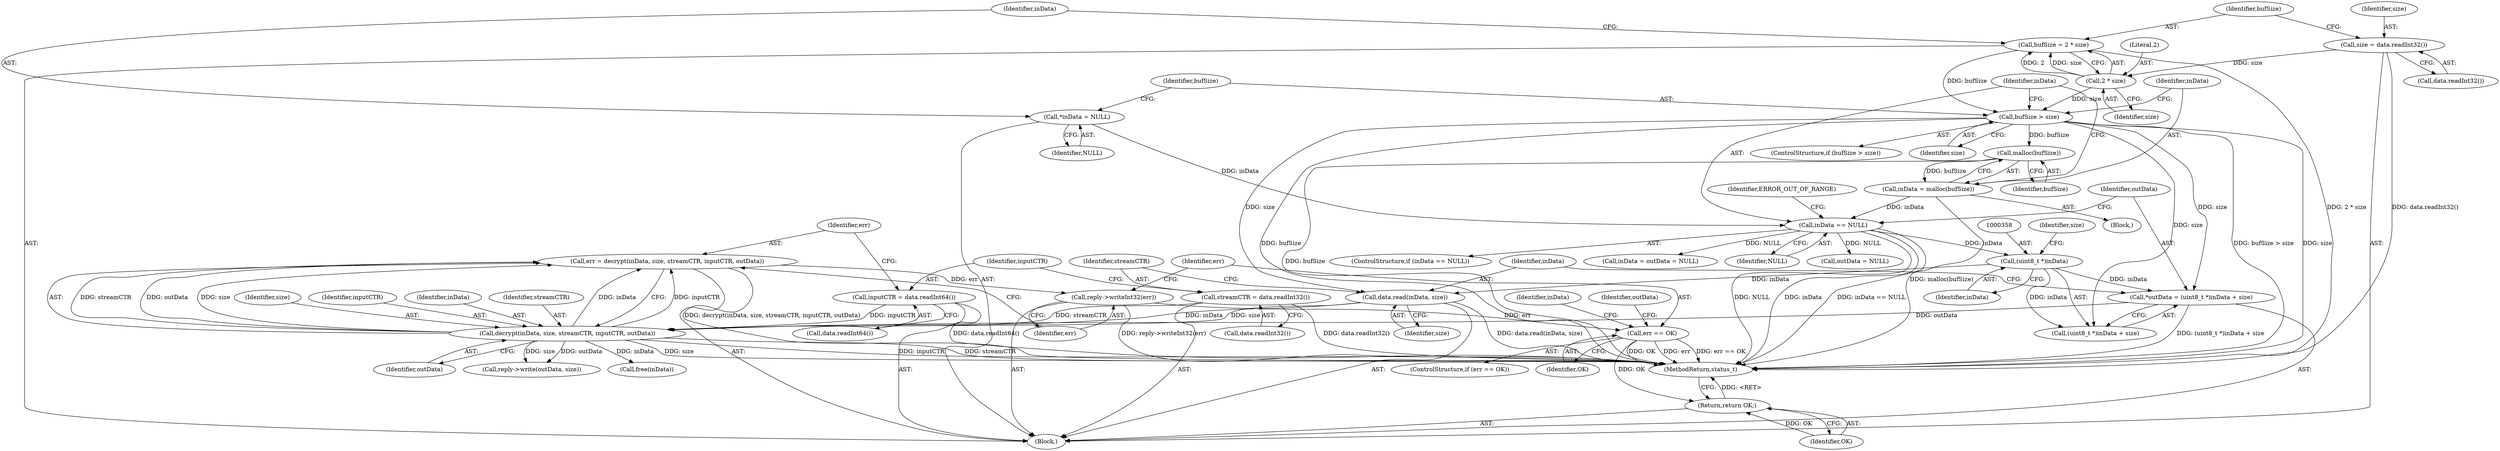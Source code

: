 digraph "0_Android_9667e3eff2d34c3797c3b529370de47b2c1f1bf6@API" {
"1000373" [label="(Call,err = decrypt(inData, size, streamCTR, inputCTR, outData))"];
"1000375" [label="(Call,decrypt(inData, size, streamCTR, inputCTR, outData))"];
"1000361" [label="(Call,data.read(inData, size))"];
"1000357" [label="(Call,(uint8_t *)inData)"];
"1000345" [label="(Call,inData == NULL)"];
"1000332" [label="(Call,*inData = NULL)"];
"1000340" [label="(Call,inData = malloc(bufSize))"];
"1000342" [label="(Call,malloc(bufSize))"];
"1000336" [label="(Call,bufSize > size)"];
"1000326" [label="(Call,bufSize = 2 * size)"];
"1000328" [label="(Call,2 * size)"];
"1000322" [label="(Call,size = data.readInt32())"];
"1000365" [label="(Call,streamCTR = data.readInt32())"];
"1000369" [label="(Call,inputCTR = data.readInt64())"];
"1000354" [label="(Call,*outData = (uint8_t *)inData + size)"];
"1000381" [label="(Call,reply->writeInt32(err))"];
"1000384" [label="(Call,err == OK)"];
"1000398" [label="(Return,return OK;)"];
"1000395" [label="(Call,outData = NULL)"];
"1000354" [label="(Call,*outData = (uint8_t *)inData + size)"];
"1000346" [label="(Identifier,inData)"];
"1000360" [label="(Identifier,size)"];
"1000322" [label="(Call,size = data.readInt32())"];
"1000335" [label="(ControlStructure,if (bufSize > size))"];
"1000382" [label="(Identifier,err)"];
"1000329" [label="(Literal,2)"];
"1000345" [label="(Call,inData == NULL)"];
"1000330" [label="(Identifier,size)"];
"1000347" [label="(Identifier,NULL)"];
"1000324" [label="(Call,data.readInt32())"];
"1000343" [label="(Identifier,bufSize)"];
"1000369" [label="(Call,inputCTR = data.readInt64())"];
"1000373" [label="(Call,err = decrypt(inData, size, streamCTR, inputCTR, outData))"];
"1000377" [label="(Identifier,size)"];
"1000383" [label="(ControlStructure,if (err == OK))"];
"1000381" [label="(Call,reply->writeInt32(err))"];
"1000380" [label="(Identifier,outData)"];
"1000356" [label="(Call,(uint8_t *)inData + size)"];
"1000367" [label="(Call,data.readInt32())"];
"1000342" [label="(Call,malloc(bufSize))"];
"1000375" [label="(Call,decrypt(inData, size, streamCTR, inputCTR, outData))"];
"1000332" [label="(Call,*inData = NULL)"];
"1000371" [label="(Call,data.readInt64())"];
"1000385" [label="(Identifier,err)"];
"1000399" [label="(Identifier,OK)"];
"1000374" [label="(Identifier,err)"];
"1000379" [label="(Identifier,inputCTR)"];
"1000361" [label="(Call,data.read(inData, size))"];
"1000341" [label="(Identifier,inData)"];
"1000336" [label="(Call,bufSize > size)"];
"1000326" [label="(Call,bufSize = 2 * size)"];
"1000386" [label="(Identifier,OK)"];
"1000334" [label="(Identifier,NULL)"];
"1000407" [label="(MethodReturn,status_t)"];
"1000320" [label="(Block,)"];
"1000323" [label="(Identifier,size)"];
"1000338" [label="(Identifier,size)"];
"1000398" [label="(Return,return OK;)"];
"1000376" [label="(Identifier,inData)"];
"1000344" [label="(ControlStructure,if (inData == NULL))"];
"1000333" [label="(Identifier,inData)"];
"1000350" [label="(Identifier,ERROR_OUT_OF_RANGE)"];
"1000378" [label="(Identifier,streamCTR)"];
"1000340" [label="(Call,inData = malloc(bufSize))"];
"1000327" [label="(Identifier,bufSize)"];
"1000357" [label="(Call,(uint8_t *)inData)"];
"1000393" [label="(Call,inData = outData = NULL)"];
"1000392" [label="(Identifier,inData)"];
"1000355" [label="(Identifier,outData)"];
"1000339" [label="(Block,)"];
"1000365" [label="(Call,streamCTR = data.readInt32())"];
"1000328" [label="(Call,2 * size)"];
"1000362" [label="(Identifier,inData)"];
"1000366" [label="(Identifier,streamCTR)"];
"1000370" [label="(Identifier,inputCTR)"];
"1000384" [label="(Call,err == OK)"];
"1000388" [label="(Call,reply->write(outData, size))"];
"1000363" [label="(Identifier,size)"];
"1000337" [label="(Identifier,bufSize)"];
"1000391" [label="(Call,free(inData))"];
"1000359" [label="(Identifier,inData)"];
"1000389" [label="(Identifier,outData)"];
"1000373" -> "1000320"  [label="AST: "];
"1000373" -> "1000375"  [label="CFG: "];
"1000374" -> "1000373"  [label="AST: "];
"1000375" -> "1000373"  [label="AST: "];
"1000382" -> "1000373"  [label="CFG: "];
"1000373" -> "1000407"  [label="DDG: decrypt(inData, size, streamCTR, inputCTR, outData)"];
"1000375" -> "1000373"  [label="DDG: streamCTR"];
"1000375" -> "1000373"  [label="DDG: outData"];
"1000375" -> "1000373"  [label="DDG: size"];
"1000375" -> "1000373"  [label="DDG: inData"];
"1000375" -> "1000373"  [label="DDG: inputCTR"];
"1000373" -> "1000381"  [label="DDG: err"];
"1000375" -> "1000380"  [label="CFG: "];
"1000376" -> "1000375"  [label="AST: "];
"1000377" -> "1000375"  [label="AST: "];
"1000378" -> "1000375"  [label="AST: "];
"1000379" -> "1000375"  [label="AST: "];
"1000380" -> "1000375"  [label="AST: "];
"1000375" -> "1000407"  [label="DDG: size"];
"1000375" -> "1000407"  [label="DDG: inputCTR"];
"1000375" -> "1000407"  [label="DDG: streamCTR"];
"1000361" -> "1000375"  [label="DDG: inData"];
"1000361" -> "1000375"  [label="DDG: size"];
"1000365" -> "1000375"  [label="DDG: streamCTR"];
"1000369" -> "1000375"  [label="DDG: inputCTR"];
"1000354" -> "1000375"  [label="DDG: outData"];
"1000375" -> "1000388"  [label="DDG: outData"];
"1000375" -> "1000388"  [label="DDG: size"];
"1000375" -> "1000391"  [label="DDG: inData"];
"1000361" -> "1000320"  [label="AST: "];
"1000361" -> "1000363"  [label="CFG: "];
"1000362" -> "1000361"  [label="AST: "];
"1000363" -> "1000361"  [label="AST: "];
"1000366" -> "1000361"  [label="CFG: "];
"1000361" -> "1000407"  [label="DDG: data.read(inData, size)"];
"1000357" -> "1000361"  [label="DDG: inData"];
"1000336" -> "1000361"  [label="DDG: size"];
"1000357" -> "1000356"  [label="AST: "];
"1000357" -> "1000359"  [label="CFG: "];
"1000358" -> "1000357"  [label="AST: "];
"1000359" -> "1000357"  [label="AST: "];
"1000360" -> "1000357"  [label="CFG: "];
"1000357" -> "1000354"  [label="DDG: inData"];
"1000357" -> "1000356"  [label="DDG: inData"];
"1000345" -> "1000357"  [label="DDG: inData"];
"1000345" -> "1000344"  [label="AST: "];
"1000345" -> "1000347"  [label="CFG: "];
"1000346" -> "1000345"  [label="AST: "];
"1000347" -> "1000345"  [label="AST: "];
"1000350" -> "1000345"  [label="CFG: "];
"1000355" -> "1000345"  [label="CFG: "];
"1000345" -> "1000407"  [label="DDG: NULL"];
"1000345" -> "1000407"  [label="DDG: inData"];
"1000345" -> "1000407"  [label="DDG: inData == NULL"];
"1000332" -> "1000345"  [label="DDG: inData"];
"1000340" -> "1000345"  [label="DDG: inData"];
"1000345" -> "1000393"  [label="DDG: NULL"];
"1000345" -> "1000395"  [label="DDG: NULL"];
"1000332" -> "1000320"  [label="AST: "];
"1000332" -> "1000334"  [label="CFG: "];
"1000333" -> "1000332"  [label="AST: "];
"1000334" -> "1000332"  [label="AST: "];
"1000337" -> "1000332"  [label="CFG: "];
"1000340" -> "1000339"  [label="AST: "];
"1000340" -> "1000342"  [label="CFG: "];
"1000341" -> "1000340"  [label="AST: "];
"1000342" -> "1000340"  [label="AST: "];
"1000346" -> "1000340"  [label="CFG: "];
"1000340" -> "1000407"  [label="DDG: malloc(bufSize)"];
"1000342" -> "1000340"  [label="DDG: bufSize"];
"1000342" -> "1000343"  [label="CFG: "];
"1000343" -> "1000342"  [label="AST: "];
"1000342" -> "1000407"  [label="DDG: bufSize"];
"1000336" -> "1000342"  [label="DDG: bufSize"];
"1000336" -> "1000335"  [label="AST: "];
"1000336" -> "1000338"  [label="CFG: "];
"1000337" -> "1000336"  [label="AST: "];
"1000338" -> "1000336"  [label="AST: "];
"1000341" -> "1000336"  [label="CFG: "];
"1000346" -> "1000336"  [label="CFG: "];
"1000336" -> "1000407"  [label="DDG: bufSize > size"];
"1000336" -> "1000407"  [label="DDG: size"];
"1000336" -> "1000407"  [label="DDG: bufSize"];
"1000326" -> "1000336"  [label="DDG: bufSize"];
"1000328" -> "1000336"  [label="DDG: size"];
"1000336" -> "1000354"  [label="DDG: size"];
"1000336" -> "1000356"  [label="DDG: size"];
"1000326" -> "1000320"  [label="AST: "];
"1000326" -> "1000328"  [label="CFG: "];
"1000327" -> "1000326"  [label="AST: "];
"1000328" -> "1000326"  [label="AST: "];
"1000333" -> "1000326"  [label="CFG: "];
"1000326" -> "1000407"  [label="DDG: 2 * size"];
"1000328" -> "1000326"  [label="DDG: 2"];
"1000328" -> "1000326"  [label="DDG: size"];
"1000328" -> "1000330"  [label="CFG: "];
"1000329" -> "1000328"  [label="AST: "];
"1000330" -> "1000328"  [label="AST: "];
"1000322" -> "1000328"  [label="DDG: size"];
"1000322" -> "1000320"  [label="AST: "];
"1000322" -> "1000324"  [label="CFG: "];
"1000323" -> "1000322"  [label="AST: "];
"1000324" -> "1000322"  [label="AST: "];
"1000327" -> "1000322"  [label="CFG: "];
"1000322" -> "1000407"  [label="DDG: data.readInt32()"];
"1000365" -> "1000320"  [label="AST: "];
"1000365" -> "1000367"  [label="CFG: "];
"1000366" -> "1000365"  [label="AST: "];
"1000367" -> "1000365"  [label="AST: "];
"1000370" -> "1000365"  [label="CFG: "];
"1000365" -> "1000407"  [label="DDG: data.readInt32()"];
"1000369" -> "1000320"  [label="AST: "];
"1000369" -> "1000371"  [label="CFG: "];
"1000370" -> "1000369"  [label="AST: "];
"1000371" -> "1000369"  [label="AST: "];
"1000374" -> "1000369"  [label="CFG: "];
"1000369" -> "1000407"  [label="DDG: data.readInt64()"];
"1000354" -> "1000320"  [label="AST: "];
"1000354" -> "1000356"  [label="CFG: "];
"1000355" -> "1000354"  [label="AST: "];
"1000356" -> "1000354"  [label="AST: "];
"1000362" -> "1000354"  [label="CFG: "];
"1000354" -> "1000407"  [label="DDG: (uint8_t *)inData + size"];
"1000381" -> "1000320"  [label="AST: "];
"1000381" -> "1000382"  [label="CFG: "];
"1000382" -> "1000381"  [label="AST: "];
"1000385" -> "1000381"  [label="CFG: "];
"1000381" -> "1000407"  [label="DDG: reply->writeInt32(err)"];
"1000381" -> "1000384"  [label="DDG: err"];
"1000384" -> "1000383"  [label="AST: "];
"1000384" -> "1000386"  [label="CFG: "];
"1000385" -> "1000384"  [label="AST: "];
"1000386" -> "1000384"  [label="AST: "];
"1000389" -> "1000384"  [label="CFG: "];
"1000392" -> "1000384"  [label="CFG: "];
"1000384" -> "1000407"  [label="DDG: err == OK"];
"1000384" -> "1000407"  [label="DDG: OK"];
"1000384" -> "1000407"  [label="DDG: err"];
"1000384" -> "1000398"  [label="DDG: OK"];
"1000398" -> "1000320"  [label="AST: "];
"1000398" -> "1000399"  [label="CFG: "];
"1000399" -> "1000398"  [label="AST: "];
"1000407" -> "1000398"  [label="CFG: "];
"1000398" -> "1000407"  [label="DDG: <RET>"];
"1000399" -> "1000398"  [label="DDG: OK"];
}
